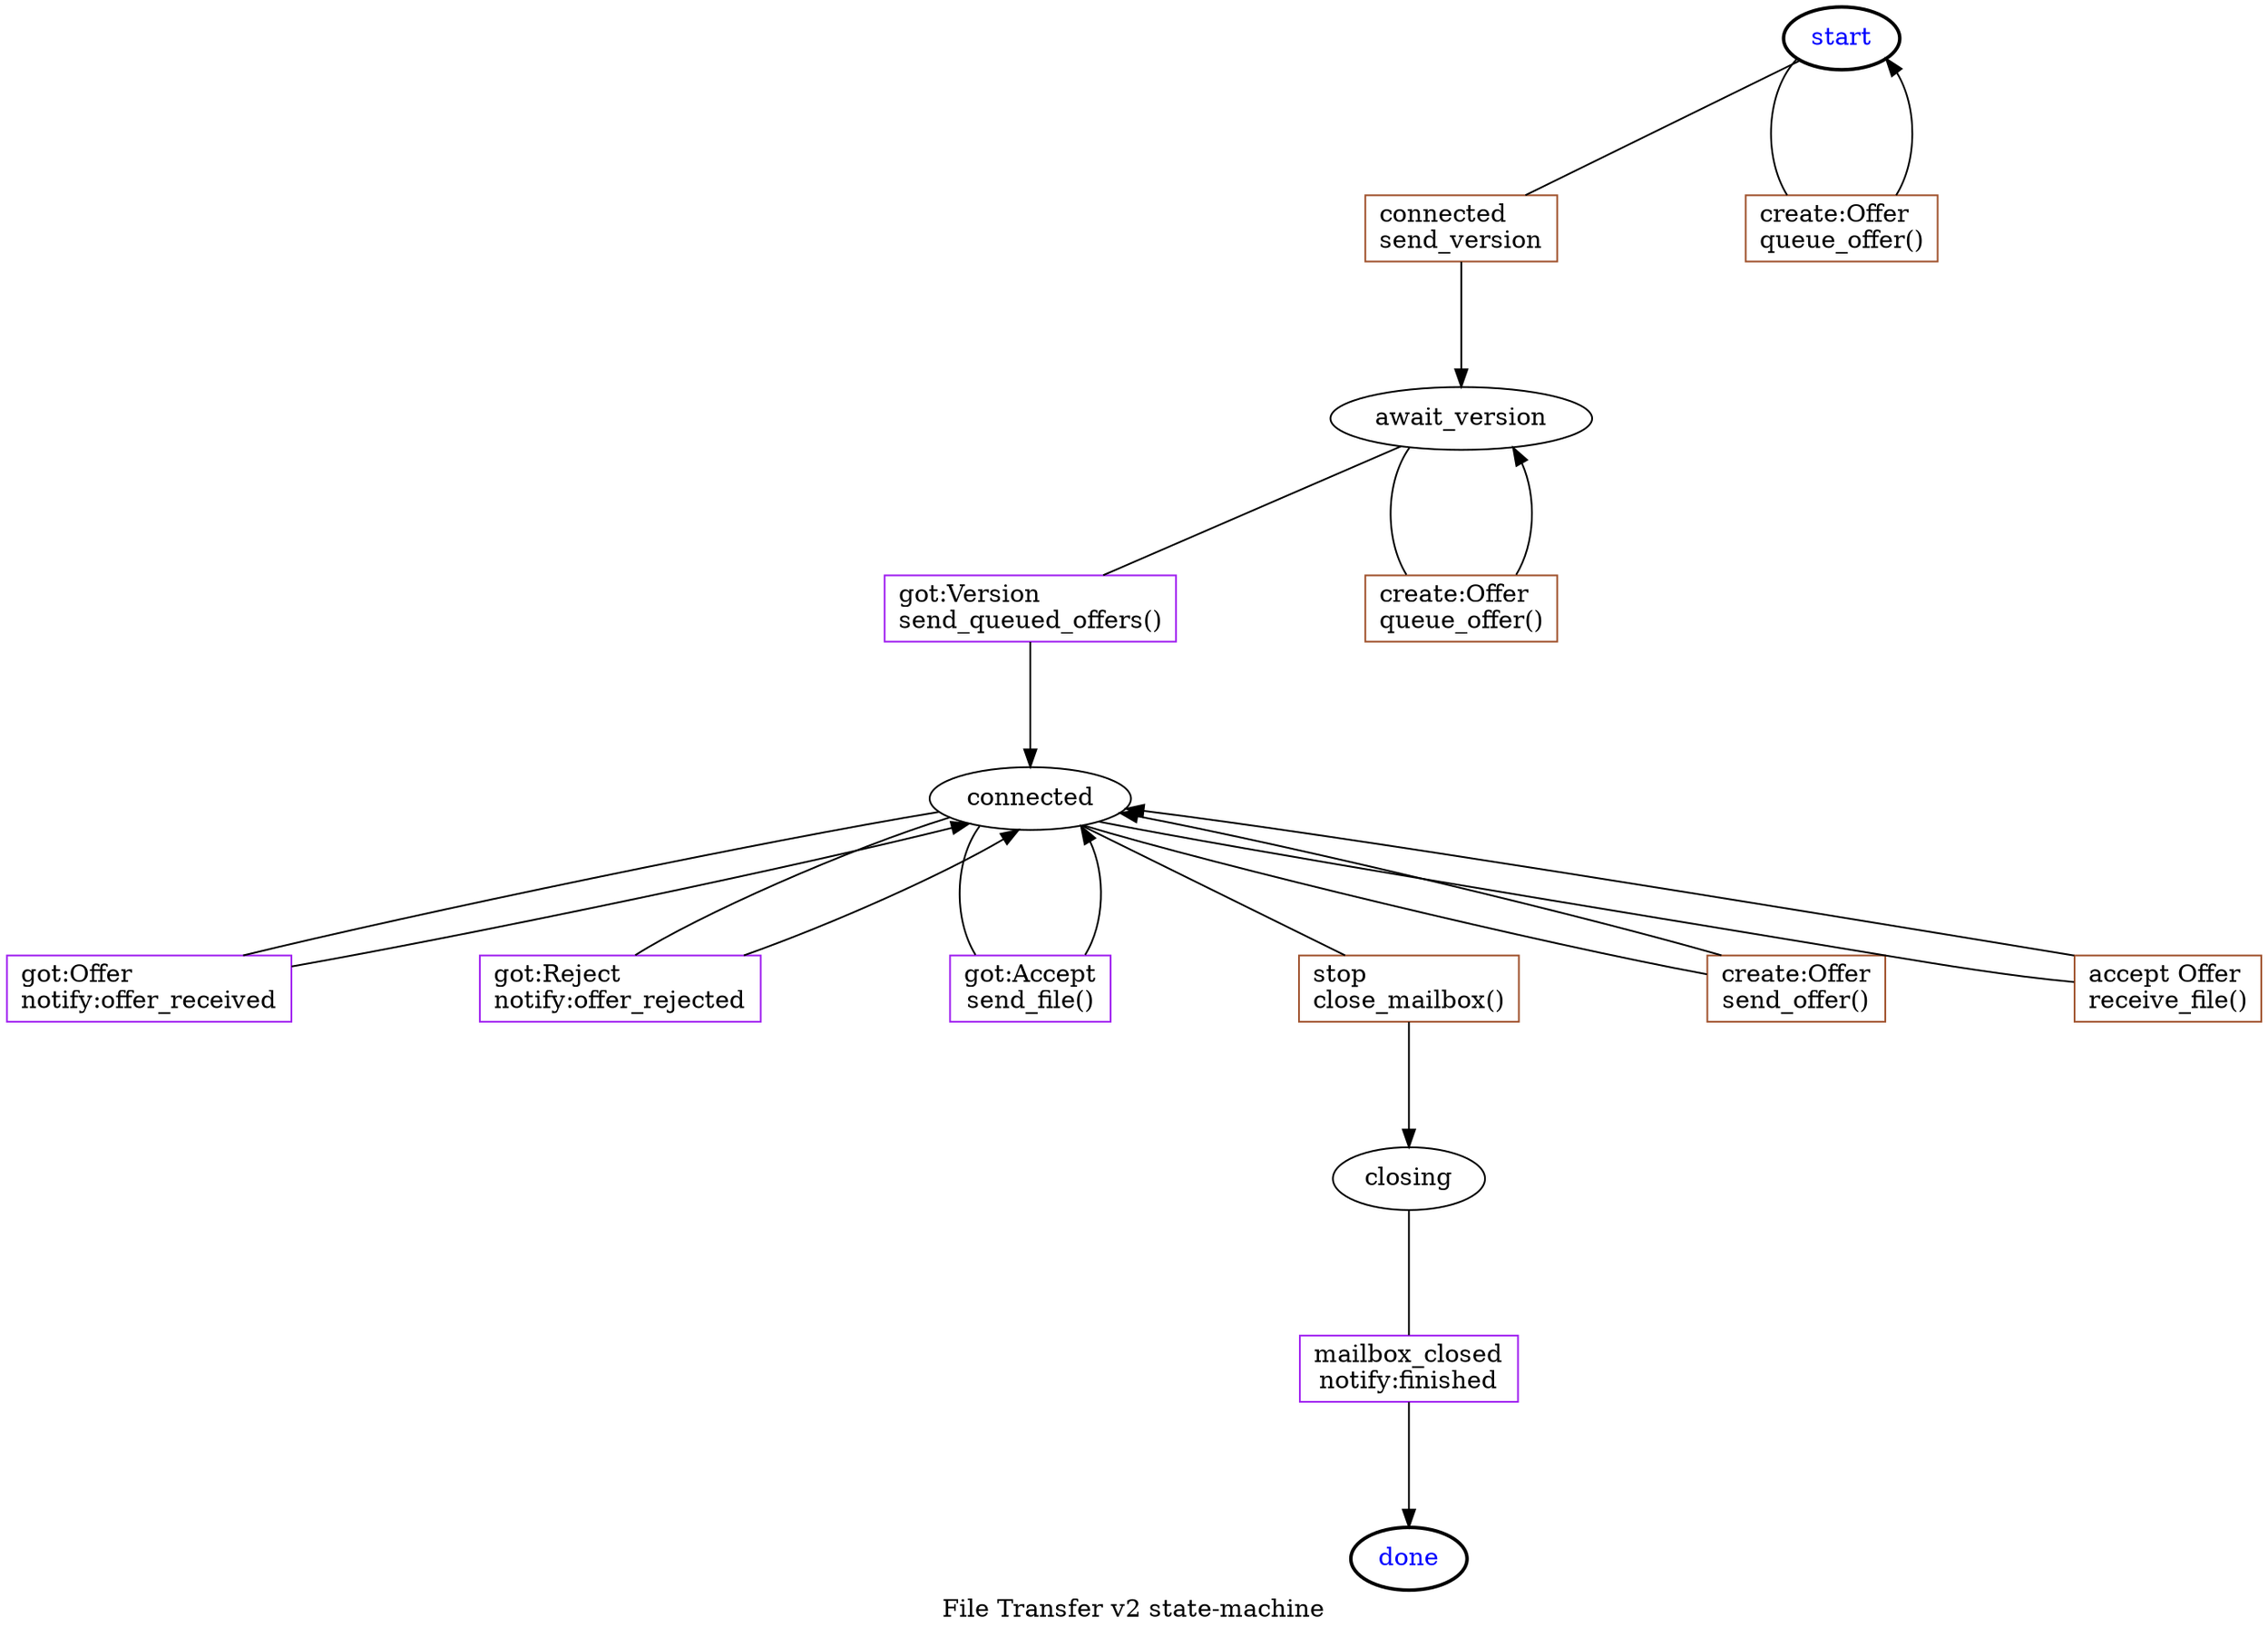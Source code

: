 digraph {
        label="File Transfer v2 state-machine";
        pack=true;
        rankdir="TB";
        ranksep="1.0 equally";
        nodesep=1.5;
/*graph [nodesep=1.5];*/
node[];
edge [labelfloat=true,labelfontsize=16,];

        start [style=bold,fontcolor=blue];

        // the Dilation connection becomes available
        start -> got_connect[arrowhead=none];
        got_connect -> await_version;
        got_connect[shape=box,color=sienna,label="connected\lsend_version"]

        // user creates an Offer
        start -> create_offer0[arrowhead=none];
        create_offer0 -> start;
        create_offer0[shape=box,color=sienna,label="create:Offer\lqueue_offer()"];

        // the other side sends us a Version message
        await_version -> got_version[arrowhead=none];
        got_version -> connected;
        got_version[shape=box,color=purple,label="got:Version\lsend_queued_offers()"];

        // user creates an Offer
        await_version -> create_offer1[arrowhead=none];
        create_offer1 -> await_version;
        create_offer1[shape=box,color=sienna,label="create:Offer\lqueue_offer()"];

        // other side sends offer, we notify our human
        connected -> got_offer[arrowhead=none];
        got_offer -> connected;
        got_offer[shape=box,color=purple,label="got:Offer\lnotify:offer_received"];

        // other side rejects our offer, notify human
        connected -> reject_offer[arrowhead=none];
        reject_offer -> connected;
        reject_offer[shape=box,color=purple,label="got:Reject\lnotify:offer_rejected"];

        // other side accepts our offer, send file
        connected -> got_accept[arrowhead=none];
        got_accept -> connected;
        got_accept[shape=box,color=purple,label="got:Accept\lsend_file()"];

        // human tells us to stop, shut down
        connected -> send_stop[arrowhead=none];
        send_stop -> closing;
        send_stop[shape=box,color=sienna,label="stop\lclose_mailbox()"];

        // user creates an Offer
        connected -> create_offer2[arrowhead=none];
        create_offer2 -> connected;
        create_offer2[shape=box,color=sienna,label="create:Offer\lsend_offer()"];

        // our human accepts an offer, download the file
        connected -> accept_offer[arrowhead=none];
        accept_offer -> connected;
        accept_offer[shape=box,color=sienna,label="accept Offer\lreceive_file()"];

        // mailbox confirms close
        closing -> await_close[arrowhead=none];
        await_close -> done;
        await_close[shape=box,color=purple,label="mailbox_closed\lnotify:finished"];

        done [style=bold,fontcolor=blue];

}
